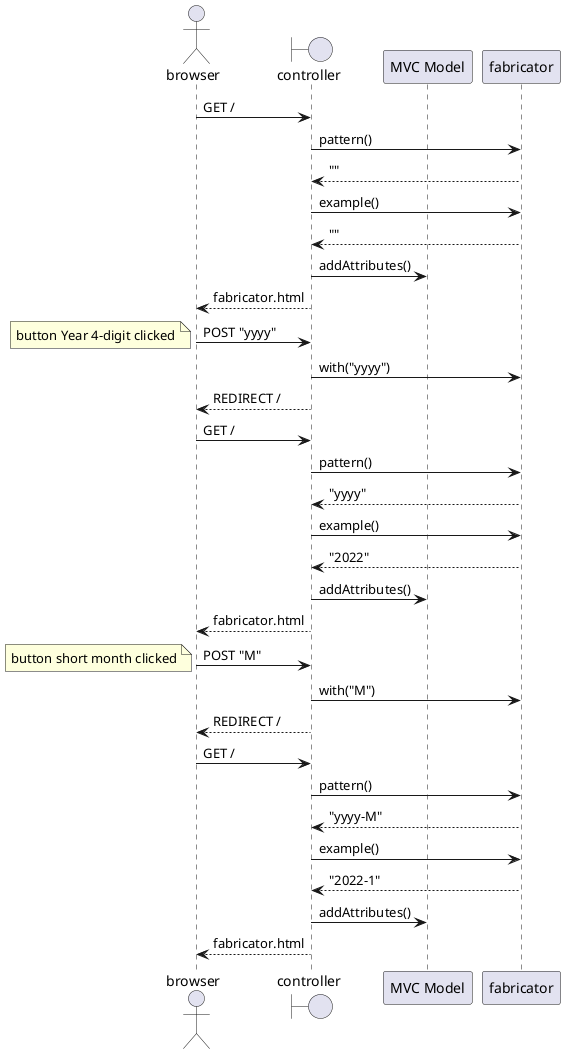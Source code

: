 @startuml
'https://plantuml.com/sequence-diagram

'autonumber

actor browser
boundary controller
participant "MVC Model" as model
participant fabricator

browser -> controller: GET /
controller -> fabricator: pattern()
fabricator --> controller: ""
controller -> fabricator: example()
fabricator --> controller: ""
controller -> model: addAttributes()
controller --> browser: fabricator.html

browser -> controller: POST "yyyy"
note left: button Year 4-digit clicked
controller -> fabricator: with("yyyy")
controller --> browser: REDIRECT /
browser -> controller: GET /
controller -> fabricator: pattern()
fabricator --> controller: "yyyy"
controller -> fabricator: example()
fabricator --> controller: "2022"
controller -> model: addAttributes()
controller --> browser: fabricator.html

browser -> controller: POST "M"
note left: button short month clicked
controller -> fabricator: with("M")
controller --> browser: REDIRECT /
browser -> controller: GET /
controller -> fabricator: pattern()
fabricator --> controller: "yyyy-M"
controller -> fabricator: example()
fabricator --> controller: "2022-1"
controller -> model: addAttributes()
controller --> browser: fabricator.html

@enduml